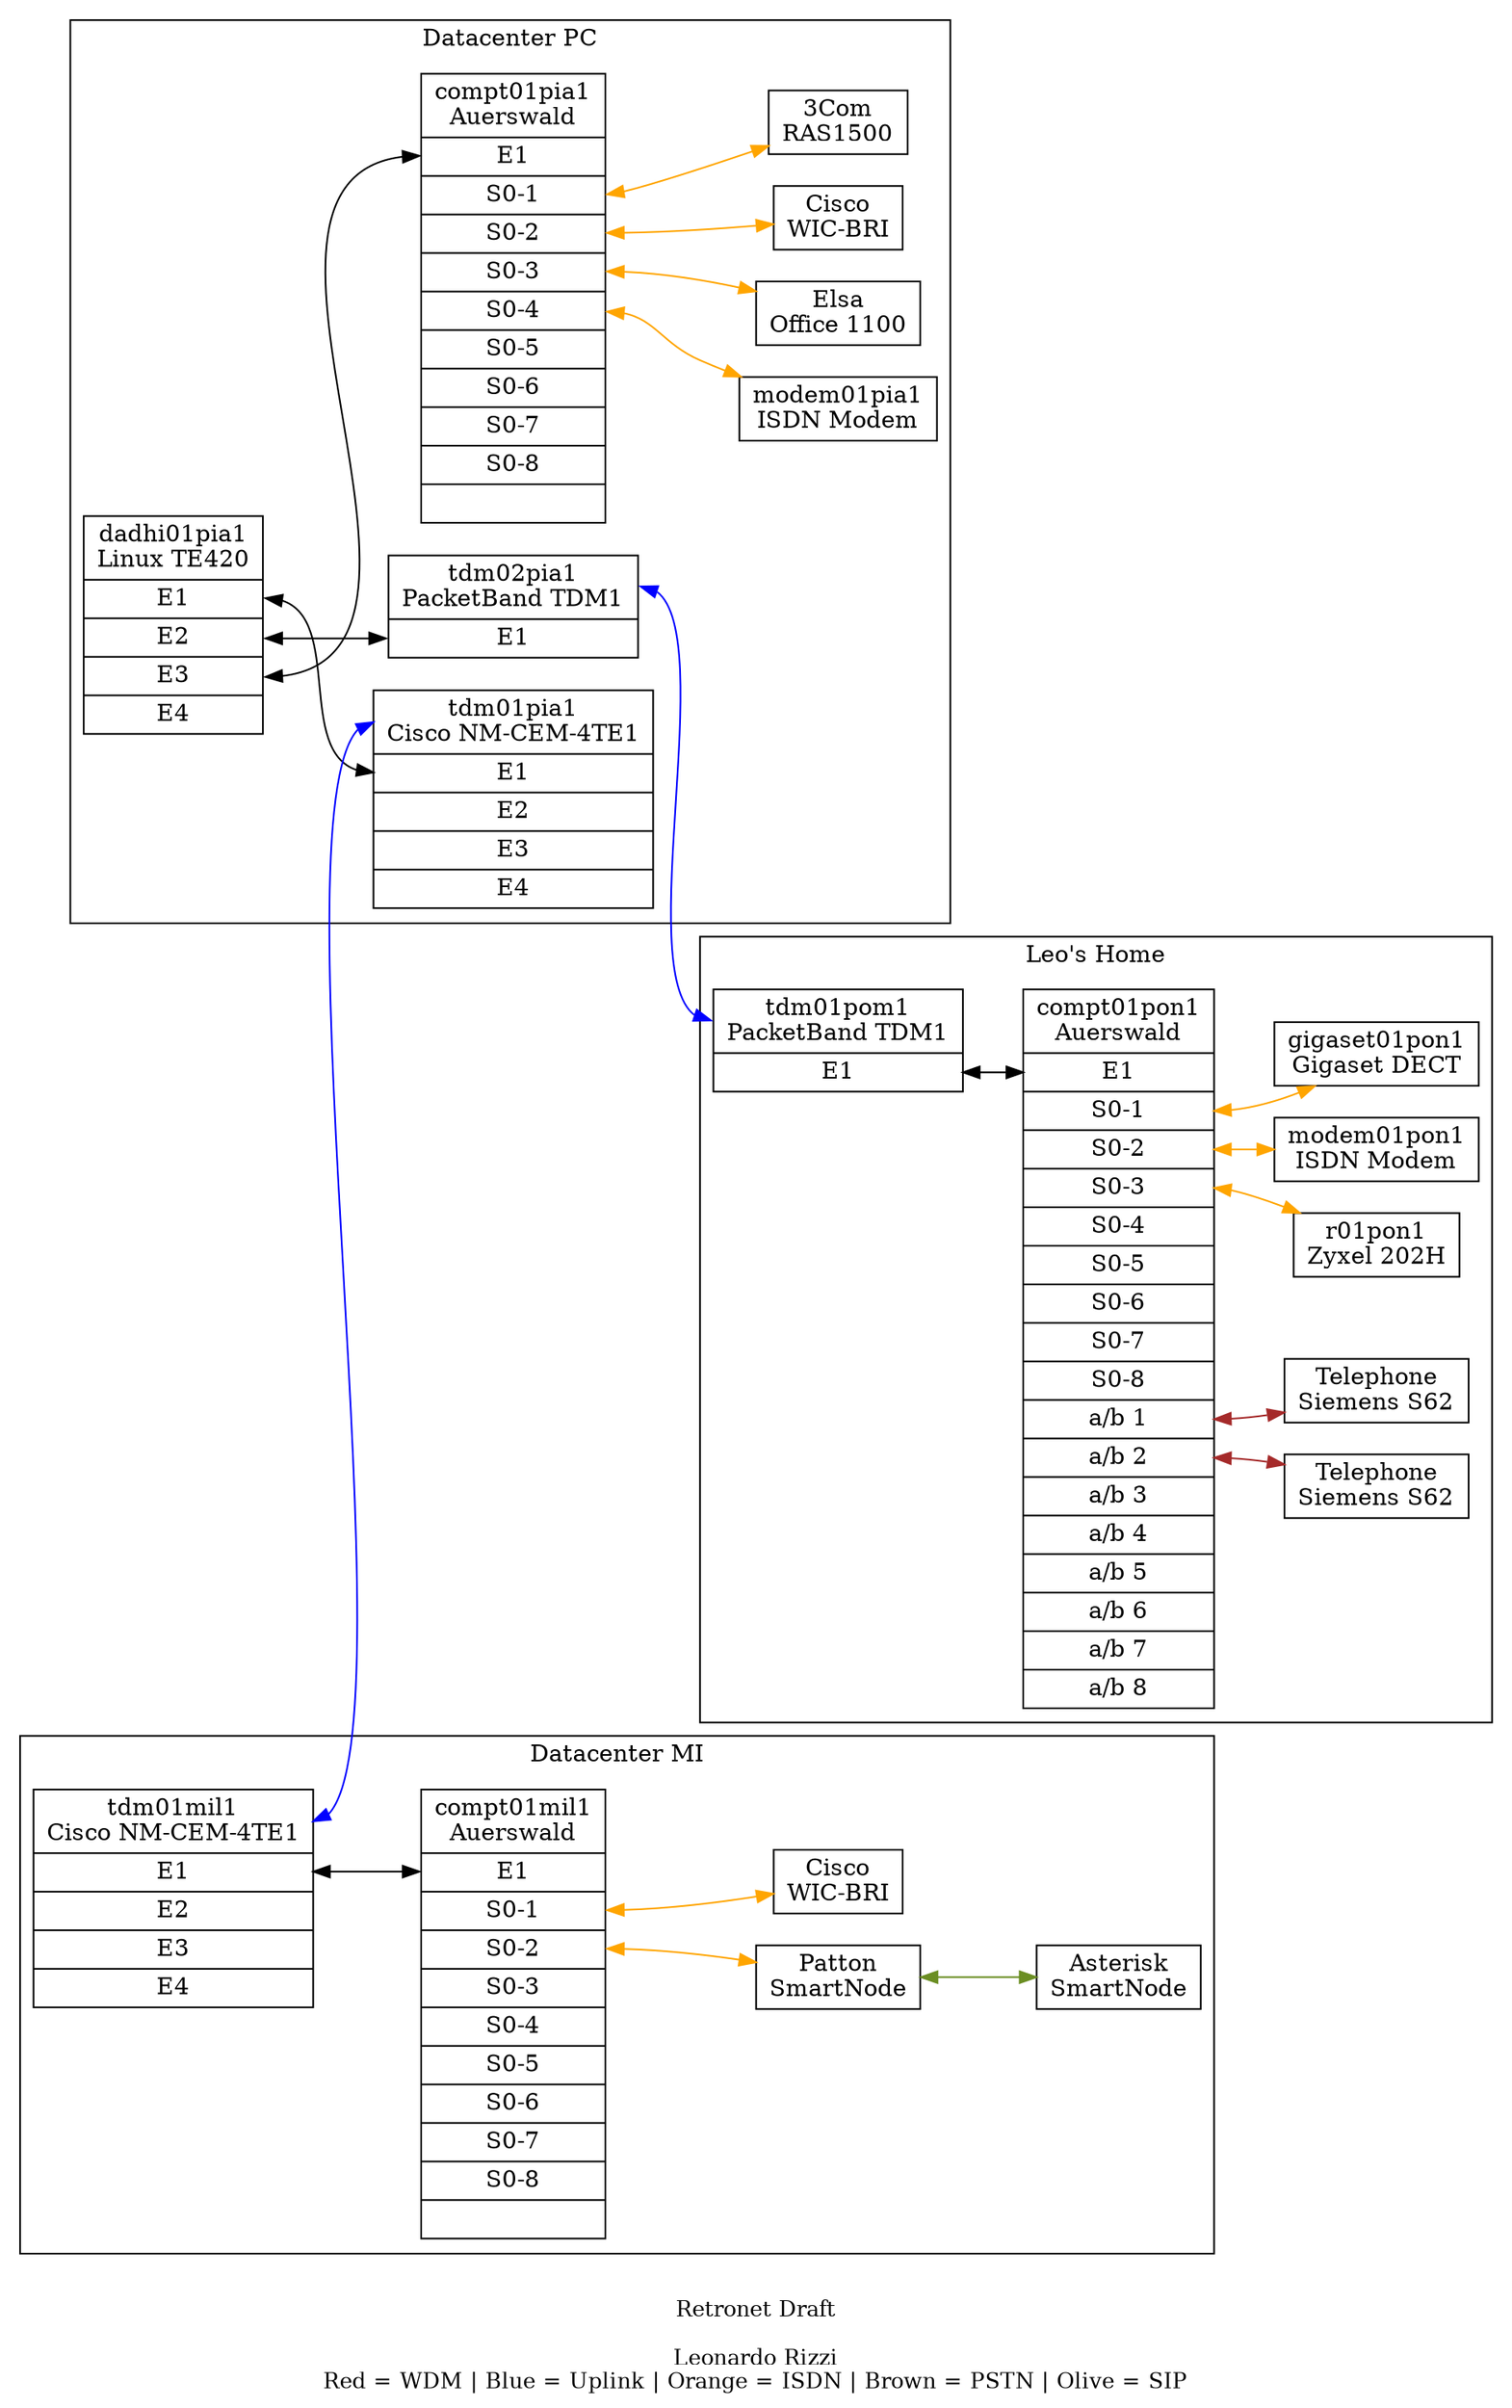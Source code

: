 graph TDM {
//graph [nodesep=0.5, ranksep=0.5];
//rankdir=RL;
rankdir=LR;
//clusterrank=none
compound=true;
edge [dir="both"]
//concentrate=true

subgraph cluster0 {
  label="Datacenter PC";
  compt01pia1 [shape=record,label="<host>compt01pia1\nAuerswald|<e1>E1|<s01>S0-1|<s02>S0-2|<s03>S0-3|<s04>S0-4|<s05>S0-5|<s06>S0-6|<s07>S0-7|<s08>S0-8|"];
  tdm01pia1 [shape=record,label="<host>tdm01pia1\nCisco NM-CEM-4TE1|<e1>E1|<e2>E2|<e3>E3|<e4>E4"];
  tdm02pia1 [shape=record,label="<host>tdm02pia1\nPacketBand TDM1|<e1>E1"];

  dadhi01pia1 [shape=record,label="<host>dadhi01pia1\nLinux TE420|<e1>E1|<e2>E2|<e3>E3|<e4>E4"];

  ras01pia1 [shape=record,label="<host>3Com\nRAS1500"]
  r01pia1 [shape=record,label="<host>Cisco\nWIC-BRI"]
  r02pia1 [shape=record,label="<host>Elsa\nOffice 1100"]
  modem01pia1 [shape=record,label="modem01pia1\nISDN Modem"];



  subgraph cluster_00 {
  label="External"
//  Telnet [shape=record,label="<host>Telnet|<transit>Transit|<access>Access"];
//  MinapF [shape=record,label="<host>Minap Telnet|<p01>Port 01|<p02> Port 02|<p03> Port 03"];
}
}

subgraph cluster1 {
  label="Datacenter MI";
  compt01mil1 [shape=record,label="<host>compt01mil1\nAuerswald|<e1>E1|<s01>S0-1|<s02>S0-2|<s03>S0-3|<s04>S0-4|<s05>S0-5|<s06>S0-6|<s07>S0-7|<s08>S0-8|"];
  tdm01mil1 [shape=record,label="<host>tdm01mil1\nCisco NM-CEM-4TE1|<e1>E1|<e2>E2|<e3>E3|<e4>E4"];
  
  r01mil1 [shape=record,label="<host>Cisco\nWIC-BRI"]
  patton01mil1 [shape=record,label="<host>Patton\nSmartNode"]
  pbx02mil1 [shape=record,label="<host>Asterisk\nSmartNode"]



  // Service provider
  subgraph cluster_10 {
  label="External"
//  Telnet [shape=record,label="<host>Telnet|<transit>Transit|<access>Access"];
//  MinapF [shape=record,label="<host>Minap Telnet|<p01>Port 01|<p02> Port 02|<p03> Port 03"];
}
}

subgraph cluster2 {
  label="Leo's Home";
  compt01pon1 [shape=record,label="<host>compt01pon1\nAuerswald|<e1>E1|<s01>S0-1|<s02>S0-2|<s03>S0-3|<s04>S0-4|<s05>S0-5|<s06>S0-6|<s07>S0-7|<s08>S0-8|<ab1>a/b 1|<ab2>a/b 2|<ab3>a/b 3|<ab4>a/b 4|<ab5>a/b 5|<ab6>a/b 6|<ab7>a/b 7|<ab8>a/b 8"];
  tdm01pon1 [shape=record,label="<host>tdm01pom1\nPacketBand TDM1|<e1>E1"];

  gigaset01pon1 [shape=record,label="gigaset01pon1\nGigaset DECT"];
  modem01pon1 [shape=record,label="modem01pon1\nISDN Modem"];
  r01pon1 [shape=record,label="r01pon1\nZyxel 202H"]


  tel01pon1 [shape=record,label="Telephone\nSiemens S62"];
  tel02pon1 [shape=record,label="Telephone\nSiemens S62"];


  // Service provider
  subgraph cluster_20 {
  label="External"
//  Telnet [shape=record,label="<host>Telnet|<transit>Transit|<access>Access"];
//  MinapF [shape=record,label="<host>Minap Telnet|<p01>Port 01|<p02> Port 02|<p03> Port 03"];
}
}

tdm01mil1:host -- tdm01pia1:host [color=blue]
tdm02pia1:host -- tdm01pon1:host [color=blue]

//PIA1
dadhi01pia1:e1 -- tdm01pia1:e1
dadhi01pia1:e2 -- tdm02pia1:e1
dadhi01pia1:e3 -- compt01pia1:e1

compt01pia1:s01 -- ras01pia1 [color=orange]
compt01pia1:s02 -- r01pia1 [color=orange]
compt01pia1:s03 -- r02pia1 [color=orange]
compt01pia1:s04 -- modem01pia1 [color=orange]



//MIL1
tdm01mil1:e1 -- compt01mil1:e1 
compt01mil1:s01 -- r01mil1 [color=orange]
compt01mil1:s02 -- patton01mil1 [color=orange]
patton01mil1 -- pbx02mil1 [color=olivedrab]

//PON
tdm01pon1:e1 -- compt01pon1:e1
compt01pon1:s01 -- gigaset01pon1 [color=orange]
compt01pon1:s02 -- modem01pon1 [color=orange]
compt01pon1:s03 -- r01pon1 [color=orange]
compt01pon1:ab1 -- tel01pon1 [color=brown]
compt01pon1:ab2 -- tel02pon1 [color=brown]


label = "\nRetronet Draft\n\nLeonardo Rizzi\nRed = WDM | Blue = Uplink | Orange = ISDN | Brown = PSTN | Olive = SIP";
fontsize=13;
}